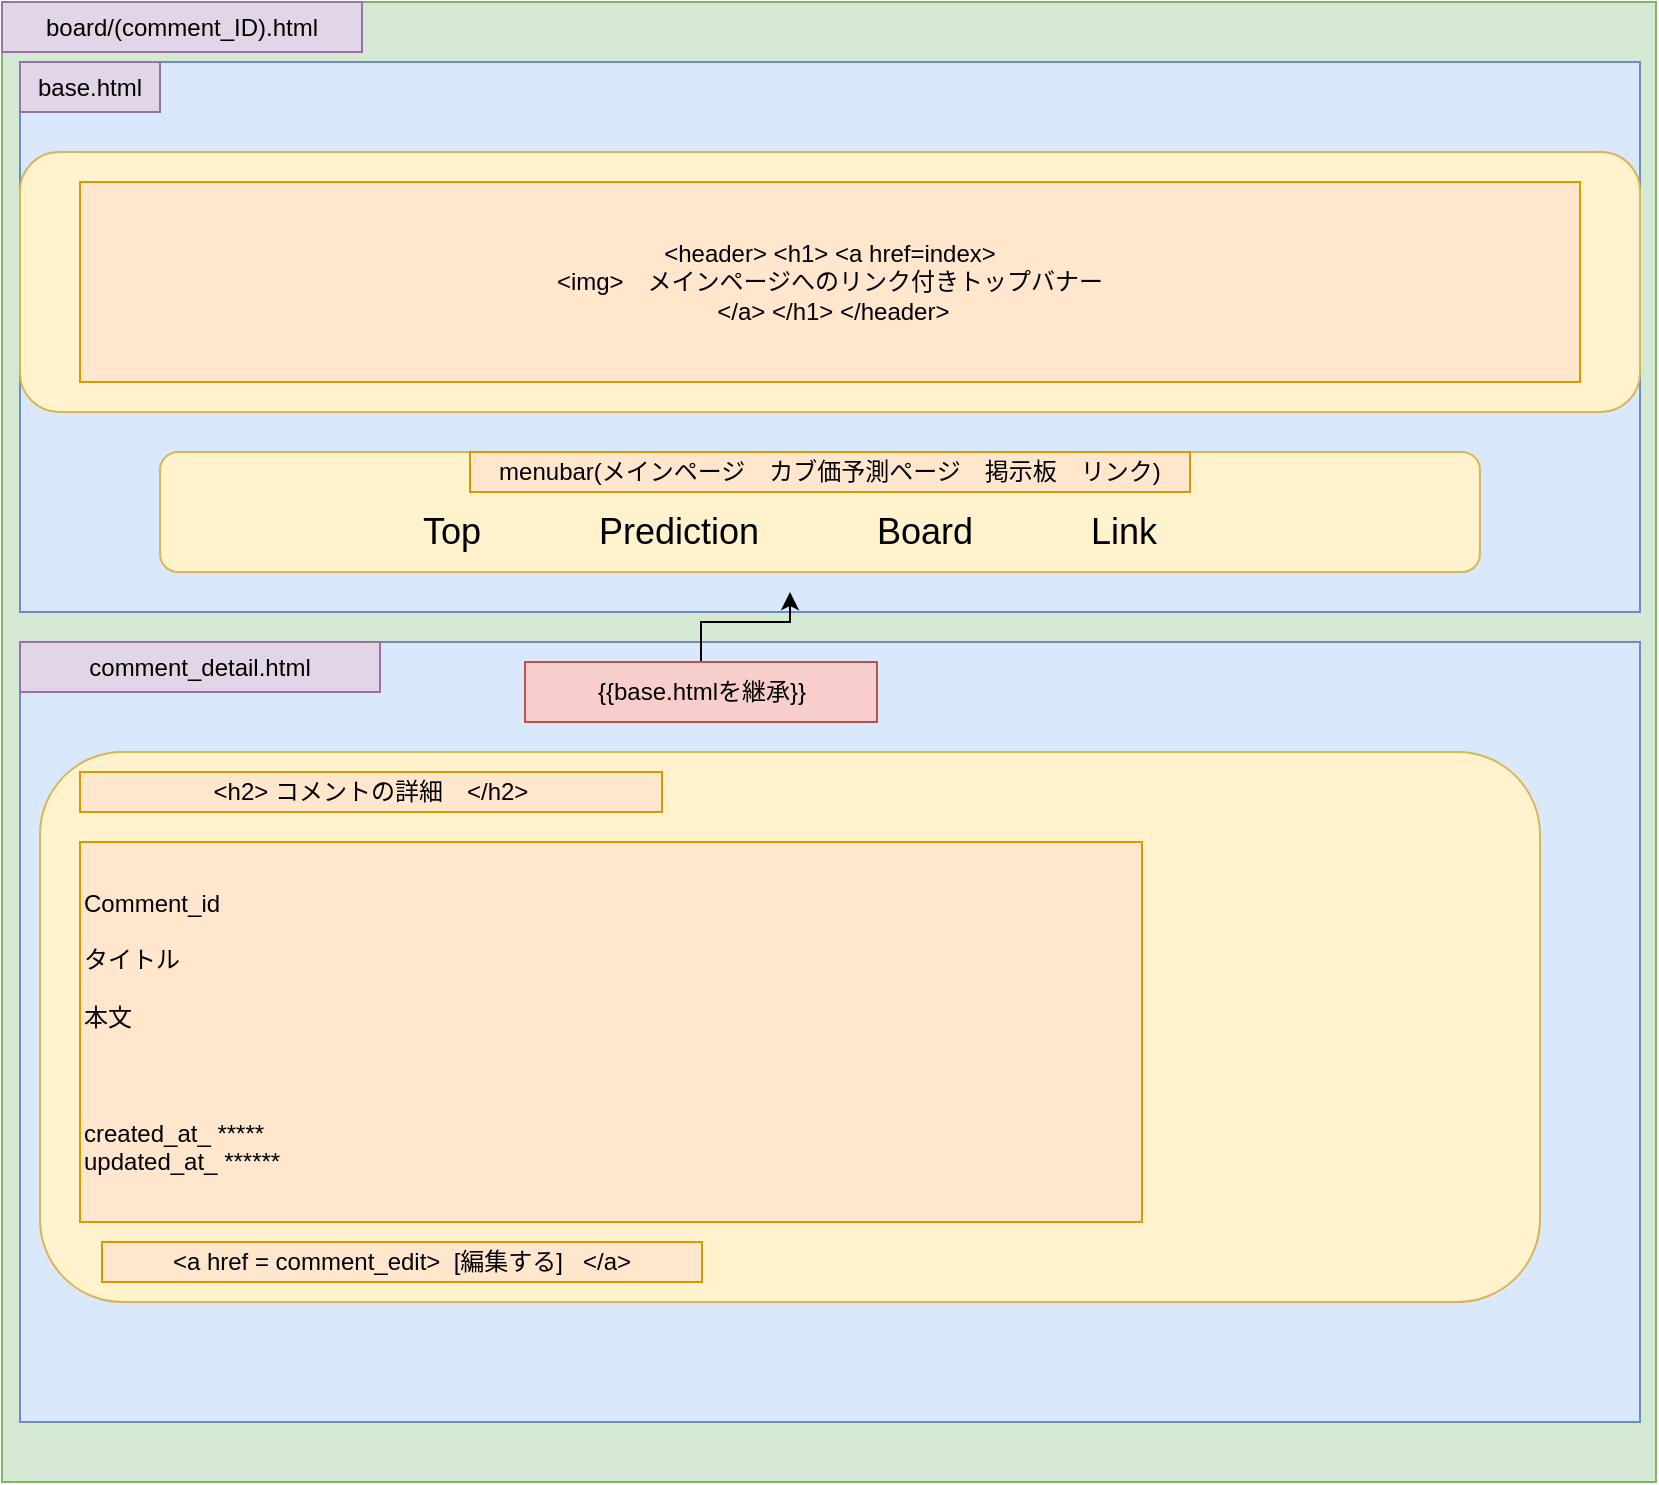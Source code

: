 <mxfile version="13.6.2" type="device"><diagram id="0feY376rhU4L3fUkwyV4" name="Page-1"><mxGraphModel dx="946" dy="598" grid="1" gridSize="10" guides="1" tooltips="1" connect="1" arrows="1" fold="1" page="1" pageScale="1" pageWidth="827" pageHeight="1169" math="0" shadow="0"><root><mxCell id="0"/><mxCell id="1" parent="0"/><mxCell id="4r6GoiRAI-otEl_eFgwi-24" value="" style="rounded=0;whiteSpace=wrap;html=1;fillColor=#d5e8d4;strokeColor=#82b366;" vertex="1" parent="1"><mxGeometry y="20" width="827" height="740" as="geometry"/></mxCell><mxCell id="4r6GoiRAI-otEl_eFgwi-22" value="" style="rounded=0;whiteSpace=wrap;html=1;fillColor=#dae8fc;strokeColor=#6c8ebf;" vertex="1" parent="1"><mxGeometry x="9" y="340" width="810" height="390" as="geometry"/></mxCell><mxCell id="4r6GoiRAI-otEl_eFgwi-14" value="" style="rounded=0;whiteSpace=wrap;html=1;fillColor=#dae8fc;strokeColor=#6c8ebf;" vertex="1" parent="1"><mxGeometry x="9" y="50" width="810" height="275" as="geometry"/></mxCell><mxCell id="4r6GoiRAI-otEl_eFgwi-1" value="" style="rounded=1;whiteSpace=wrap;html=1;fillColor=#fff2cc;strokeColor=#d6b656;" vertex="1" parent="1"><mxGeometry x="9" y="95" width="810" height="130" as="geometry"/></mxCell><mxCell id="4r6GoiRAI-otEl_eFgwi-3" value="&amp;lt;header&amp;gt; &amp;lt;h1&amp;gt; &amp;lt;a href=index&amp;gt;&lt;br&gt;&amp;lt;img&amp;gt;　メインページへのリンク付きトップバナー&lt;br&gt;&amp;nbsp;&amp;lt;/a&amp;gt; &amp;lt;/h1&amp;gt; &amp;lt;/header&amp;gt;" style="text;html=1;strokeColor=#d79b00;fillColor=#ffe6cc;align=center;verticalAlign=middle;whiteSpace=wrap;rounded=0;" vertex="1" parent="1"><mxGeometry x="39" y="110" width="750" height="100" as="geometry"/></mxCell><mxCell id="4r6GoiRAI-otEl_eFgwi-4" value="" style="rounded=1;whiteSpace=wrap;html=1;fillColor=#fff2cc;strokeColor=#d6b656;" vertex="1" parent="1"><mxGeometry x="79" y="245" width="660" height="60" as="geometry"/></mxCell><mxCell id="4r6GoiRAI-otEl_eFgwi-5" value="&lt;font face=&quot;helvetica&quot;&gt;menubar(メインページ　カブ価予測ページ　掲示板　リンク)&lt;/font&gt;" style="text;html=1;strokeColor=#d79b00;fillColor=#ffe6cc;align=center;verticalAlign=middle;whiteSpace=wrap;rounded=0;" vertex="1" parent="1"><mxGeometry x="234" y="245" width="360" height="20" as="geometry"/></mxCell><mxCell id="4r6GoiRAI-otEl_eFgwi-6" value="&lt;font style=&quot;font-size: 18px&quot;&gt;Top 　　　Prediction 　　　Board 　　　Link&lt;/font&gt;" style="text;html=1;strokeColor=none;fillColor=none;align=center;verticalAlign=middle;whiteSpace=wrap;rounded=0;" vertex="1" parent="1"><mxGeometry x="129" y="255" width="530" height="60" as="geometry"/></mxCell><mxCell id="4r6GoiRAI-otEl_eFgwi-7" value="" style="rounded=1;whiteSpace=wrap;html=1;fillColor=#fff2cc;strokeColor=#d6b656;" vertex="1" parent="1"><mxGeometry x="19" y="395" width="750" height="275" as="geometry"/></mxCell><mxCell id="4r6GoiRAI-otEl_eFgwi-8" value="&amp;lt;h2&amp;gt; コメントの詳細　&amp;lt;/h2&amp;gt;" style="text;html=1;strokeColor=#d79b00;fillColor=#ffe6cc;align=center;verticalAlign=middle;whiteSpace=wrap;rounded=0;" vertex="1" parent="1"><mxGeometry x="39" y="405" width="291" height="20" as="geometry"/></mxCell><mxCell id="4r6GoiRAI-otEl_eFgwi-16" value="base.html" style="text;html=1;strokeColor=#9673a6;fillColor=#e1d5e7;align=center;verticalAlign=middle;whiteSpace=wrap;rounded=0;" vertex="1" parent="1"><mxGeometry x="9" y="50" width="70" height="25" as="geometry"/></mxCell><mxCell id="4r6GoiRAI-otEl_eFgwi-25" value="board/(comment_ID).html" style="text;html=1;strokeColor=#9673a6;fillColor=#e1d5e7;align=center;verticalAlign=middle;whiteSpace=wrap;rounded=0;" vertex="1" parent="1"><mxGeometry y="20" width="180" height="25" as="geometry"/></mxCell><mxCell id="4r6GoiRAI-otEl_eFgwi-28" value="" style="edgeStyle=orthogonalEdgeStyle;rounded=0;orthogonalLoop=1;jettySize=auto;html=1;" edge="1" parent="1" source="4r6GoiRAI-otEl_eFgwi-26" target="4r6GoiRAI-otEl_eFgwi-6"><mxGeometry relative="1" as="geometry"/></mxCell><mxCell id="4r6GoiRAI-otEl_eFgwi-26" value="{{base.htmlを継承}}" style="rounded=0;whiteSpace=wrap;html=1;fillColor=#f8cecc;strokeColor=#b85450;" vertex="1" parent="1"><mxGeometry x="261.5" y="350" width="176" height="30" as="geometry"/></mxCell><mxCell id="4r6GoiRAI-otEl_eFgwi-69" value="comment_detail.html" style="text;html=1;strokeColor=#9673a6;fillColor=#e1d5e7;align=center;verticalAlign=middle;whiteSpace=wrap;rounded=0;" vertex="1" parent="1"><mxGeometry x="9" y="340" width="180" height="25" as="geometry"/></mxCell><mxCell id="4r6GoiRAI-otEl_eFgwi-73" value="Comment_id&lt;br&gt;&lt;br&gt;タイトル&lt;br&gt;&lt;br&gt;本文&lt;br&gt;&lt;br&gt;&lt;br&gt;&lt;br&gt;created_at_ *****&lt;br&gt;updated_at_ ******" style="text;html=1;strokeColor=#d79b00;fillColor=#ffe6cc;align=left;verticalAlign=middle;whiteSpace=wrap;rounded=0;" vertex="1" parent="1"><mxGeometry x="39" y="440" width="531" height="190" as="geometry"/></mxCell><mxCell id="4r6GoiRAI-otEl_eFgwi-74" value="&amp;lt;a href = comment_edit&amp;gt;&amp;nbsp; [編集する]&amp;nbsp; &amp;nbsp;&amp;lt;/a&amp;gt;" style="text;html=1;strokeColor=#d79b00;fillColor=#ffe6cc;align=center;verticalAlign=middle;whiteSpace=wrap;rounded=0;" vertex="1" parent="1"><mxGeometry x="50" y="640" width="300" height="20" as="geometry"/></mxCell></root></mxGraphModel></diagram></mxfile>
